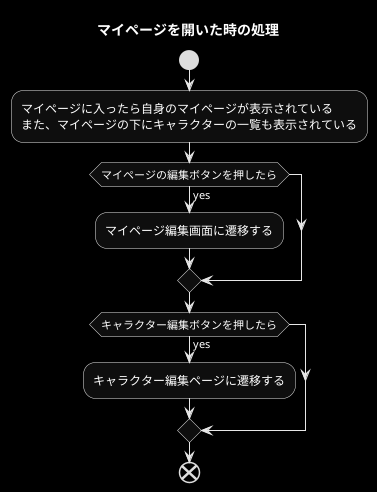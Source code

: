 @startuml

skinparam monochrome reverse
title マイページを開いた時の処理
start
    :マイページに入ったら自身のマイページが表示されている
    また、マイページの下にキャラクターの一覧も表示されている;
    if (マイページの編集ボタンを押したら) then (yes)
        :マイページ編集画面に遷移する;
    endif

    if (キャラクター編集ボタンを押したら) then (yes)
        :キャラクター編集ページに遷移する;
    endif
end
@enduml

